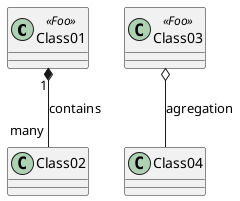{
  "sha1": "i8pic1xyrj0wrwusf429j762zvh7byh",
  "insertion": {
    "when": "2024-06-03T18:59:30.436Z",
    "user": "plantuml@gmail.com"
  }
}
@startuml

class Class01 << Foo >>
Class01 "1" *-- "many" Class02 : contains

class Class03 << Foo >>
Class03 o-- Class04 : agregation
@enduml

